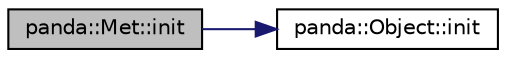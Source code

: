 digraph "panda::Met::init"
{
 // INTERACTIVE_SVG=YES
  edge [fontname="Helvetica",fontsize="10",labelfontname="Helvetica",labelfontsize="10"];
  node [fontname="Helvetica",fontsize="10",shape=record];
  rankdir="LR";
  Node1 [label="panda::Met::init",height=0.2,width=0.4,color="black", fillcolor="grey75", style="filled" fontcolor="black"];
  Node1 -> Node2 [color="midnightblue",fontsize="10",style="solid"];
  Node2 [label="panda::Object::init",height=0.2,width=0.4,color="black", fillcolor="white", style="filled",URL="$classpanda_1_1Object.html#a204960e5f165a28176f9b4a42b9ea90c",tooltip="Reset object state. "];
}
